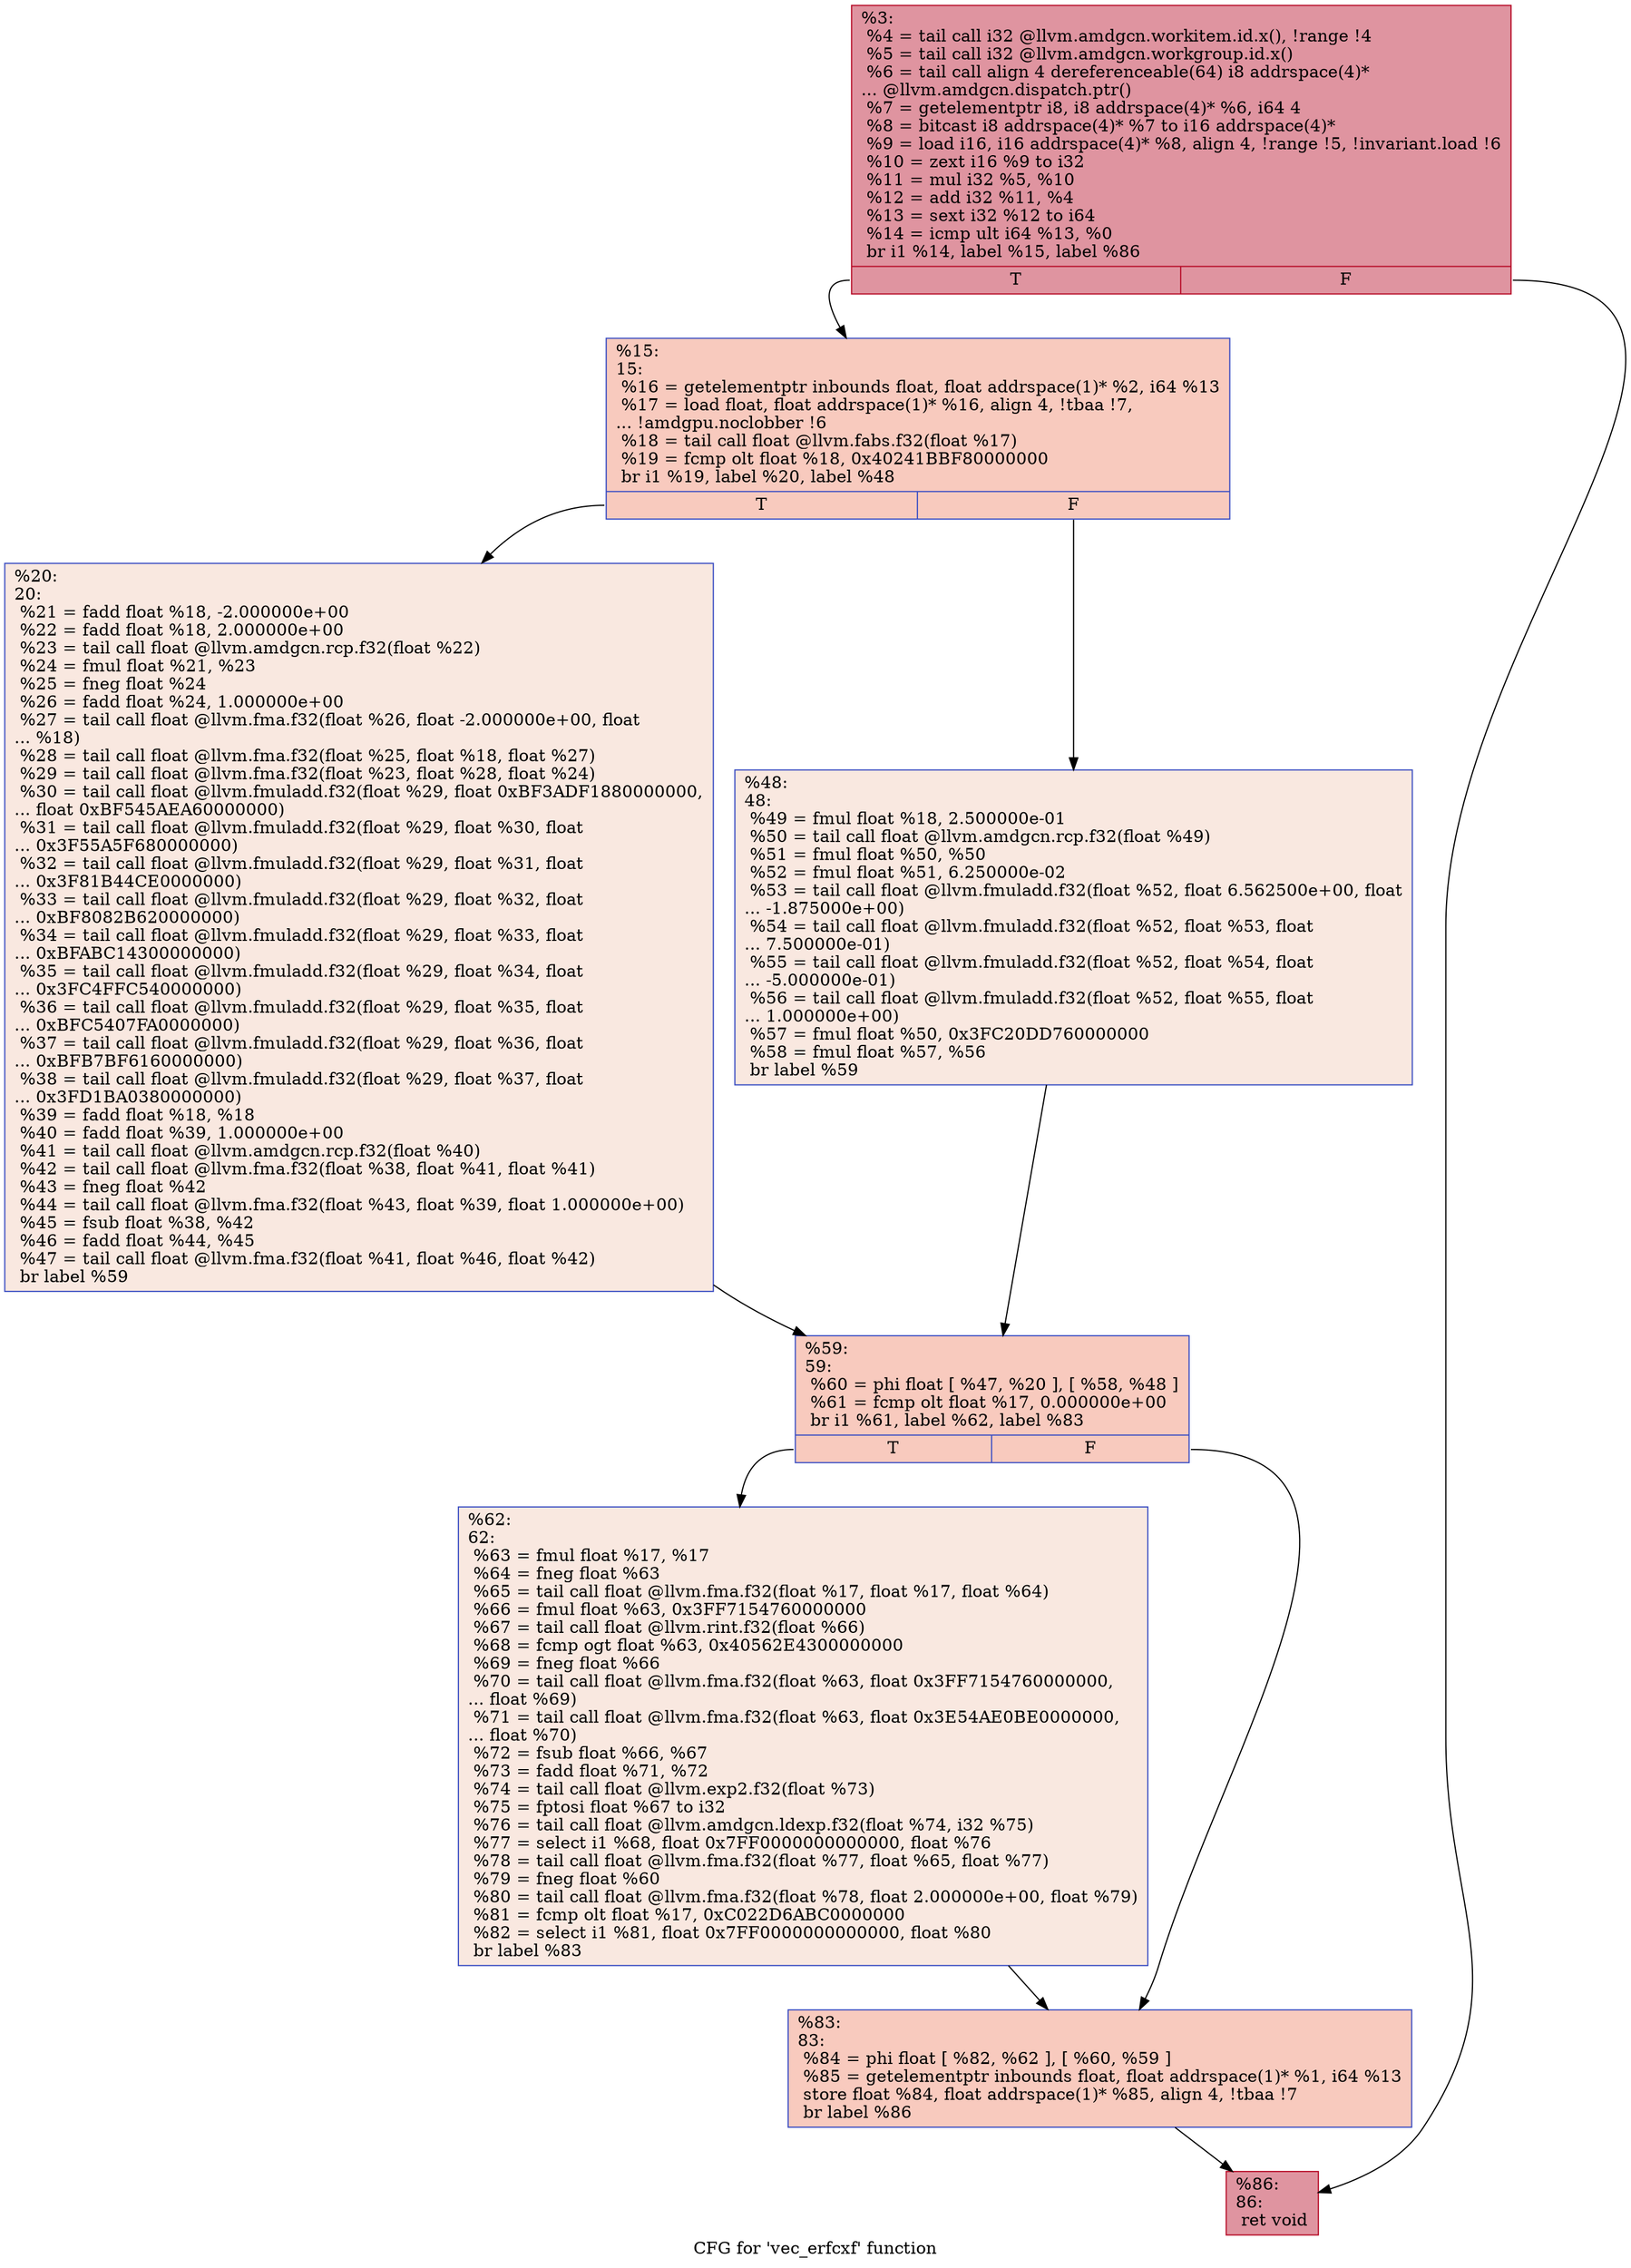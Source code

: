 digraph "CFG for 'vec_erfcxf' function" {
	label="CFG for 'vec_erfcxf' function";

	Node0x4a3f380 [shape=record,color="#b70d28ff", style=filled, fillcolor="#b70d2870",label="{%3:\l  %4 = tail call i32 @llvm.amdgcn.workitem.id.x(), !range !4\l  %5 = tail call i32 @llvm.amdgcn.workgroup.id.x()\l  %6 = tail call align 4 dereferenceable(64) i8 addrspace(4)*\l... @llvm.amdgcn.dispatch.ptr()\l  %7 = getelementptr i8, i8 addrspace(4)* %6, i64 4\l  %8 = bitcast i8 addrspace(4)* %7 to i16 addrspace(4)*\l  %9 = load i16, i16 addrspace(4)* %8, align 4, !range !5, !invariant.load !6\l  %10 = zext i16 %9 to i32\l  %11 = mul i32 %5, %10\l  %12 = add i32 %11, %4\l  %13 = sext i32 %12 to i64\l  %14 = icmp ult i64 %13, %0\l  br i1 %14, label %15, label %86\l|{<s0>T|<s1>F}}"];
	Node0x4a3f380:s0 -> Node0x4a40120;
	Node0x4a3f380:s1 -> Node0x4a41390;
	Node0x4a40120 [shape=record,color="#3d50c3ff", style=filled, fillcolor="#ef886b70",label="{%15:\l15:                                               \l  %16 = getelementptr inbounds float, float addrspace(1)* %2, i64 %13\l  %17 = load float, float addrspace(1)* %16, align 4, !tbaa !7,\l... !amdgpu.noclobber !6\l  %18 = tail call float @llvm.fabs.f32(float %17)\l  %19 = fcmp olt float %18, 0x40241BBF80000000\l  br i1 %19, label %20, label %48\l|{<s0>T|<s1>F}}"];
	Node0x4a40120:s0 -> Node0x4a42aa0;
	Node0x4a40120:s1 -> Node0x4a42b30;
	Node0x4a42aa0 [shape=record,color="#3d50c3ff", style=filled, fillcolor="#f1ccb870",label="{%20:\l20:                                               \l  %21 = fadd float %18, -2.000000e+00\l  %22 = fadd float %18, 2.000000e+00\l  %23 = tail call float @llvm.amdgcn.rcp.f32(float %22)\l  %24 = fmul float %21, %23\l  %25 = fneg float %24\l  %26 = fadd float %24, 1.000000e+00\l  %27 = tail call float @llvm.fma.f32(float %26, float -2.000000e+00, float\l... %18)\l  %28 = tail call float @llvm.fma.f32(float %25, float %18, float %27)\l  %29 = tail call float @llvm.fma.f32(float %23, float %28, float %24)\l  %30 = tail call float @llvm.fmuladd.f32(float %29, float 0xBF3ADF1880000000,\l... float 0xBF545AEA60000000)\l  %31 = tail call float @llvm.fmuladd.f32(float %29, float %30, float\l... 0x3F55A5F680000000)\l  %32 = tail call float @llvm.fmuladd.f32(float %29, float %31, float\l... 0x3F81B44CE0000000)\l  %33 = tail call float @llvm.fmuladd.f32(float %29, float %32, float\l... 0xBF8082B620000000)\l  %34 = tail call float @llvm.fmuladd.f32(float %29, float %33, float\l... 0xBFABC14300000000)\l  %35 = tail call float @llvm.fmuladd.f32(float %29, float %34, float\l... 0x3FC4FFC540000000)\l  %36 = tail call float @llvm.fmuladd.f32(float %29, float %35, float\l... 0xBFC5407FA0000000)\l  %37 = tail call float @llvm.fmuladd.f32(float %29, float %36, float\l... 0xBFB7BF6160000000)\l  %38 = tail call float @llvm.fmuladd.f32(float %29, float %37, float\l... 0x3FD1BA0380000000)\l  %39 = fadd float %18, %18\l  %40 = fadd float %39, 1.000000e+00\l  %41 = tail call float @llvm.amdgcn.rcp.f32(float %40)\l  %42 = tail call float @llvm.fma.f32(float %38, float %41, float %41)\l  %43 = fneg float %42\l  %44 = tail call float @llvm.fma.f32(float %43, float %39, float 1.000000e+00)\l  %45 = fsub float %38, %42\l  %46 = fadd float %44, %45\l  %47 = tail call float @llvm.fma.f32(float %41, float %46, float %42)\l  br label %59\l}"];
	Node0x4a42aa0 -> Node0x4a44e30;
	Node0x4a42b30 [shape=record,color="#3d50c3ff", style=filled, fillcolor="#f1ccb870",label="{%48:\l48:                                               \l  %49 = fmul float %18, 2.500000e-01\l  %50 = tail call float @llvm.amdgcn.rcp.f32(float %49)\l  %51 = fmul float %50, %50\l  %52 = fmul float %51, 6.250000e-02\l  %53 = tail call float @llvm.fmuladd.f32(float %52, float 6.562500e+00, float\l... -1.875000e+00)\l  %54 = tail call float @llvm.fmuladd.f32(float %52, float %53, float\l... 7.500000e-01)\l  %55 = tail call float @llvm.fmuladd.f32(float %52, float %54, float\l... -5.000000e-01)\l  %56 = tail call float @llvm.fmuladd.f32(float %52, float %55, float\l... 1.000000e+00)\l  %57 = fmul float %50, 0x3FC20DD760000000\l  %58 = fmul float %57, %56\l  br label %59\l}"];
	Node0x4a42b30 -> Node0x4a44e30;
	Node0x4a44e30 [shape=record,color="#3d50c3ff", style=filled, fillcolor="#ef886b70",label="{%59:\l59:                                               \l  %60 = phi float [ %47, %20 ], [ %58, %48 ]\l  %61 = fcmp olt float %17, 0.000000e+00\l  br i1 %61, label %62, label %83\l|{<s0>T|<s1>F}}"];
	Node0x4a44e30:s0 -> Node0x4a45a60;
	Node0x4a44e30:s1 -> Node0x4a45af0;
	Node0x4a45a60 [shape=record,color="#3d50c3ff", style=filled, fillcolor="#f1ccb870",label="{%62:\l62:                                               \l  %63 = fmul float %17, %17\l  %64 = fneg float %63\l  %65 = tail call float @llvm.fma.f32(float %17, float %17, float %64)\l  %66 = fmul float %63, 0x3FF7154760000000\l  %67 = tail call float @llvm.rint.f32(float %66)\l  %68 = fcmp ogt float %63, 0x40562E4300000000\l  %69 = fneg float %66\l  %70 = tail call float @llvm.fma.f32(float %63, float 0x3FF7154760000000,\l... float %69)\l  %71 = tail call float @llvm.fma.f32(float %63, float 0x3E54AE0BE0000000,\l... float %70)\l  %72 = fsub float %66, %67\l  %73 = fadd float %71, %72\l  %74 = tail call float @llvm.exp2.f32(float %73)\l  %75 = fptosi float %67 to i32\l  %76 = tail call float @llvm.amdgcn.ldexp.f32(float %74, i32 %75)\l  %77 = select i1 %68, float 0x7FF0000000000000, float %76\l  %78 = tail call float @llvm.fma.f32(float %77, float %65, float %77)\l  %79 = fneg float %60\l  %80 = tail call float @llvm.fma.f32(float %78, float 2.000000e+00, float %79)\l  %81 = fcmp olt float %17, 0xC022D6ABC0000000\l  %82 = select i1 %81, float 0x7FF0000000000000, float %80\l  br label %83\l}"];
	Node0x4a45a60 -> Node0x4a45af0;
	Node0x4a45af0 [shape=record,color="#3d50c3ff", style=filled, fillcolor="#ef886b70",label="{%83:\l83:                                               \l  %84 = phi float [ %82, %62 ], [ %60, %59 ]\l  %85 = getelementptr inbounds float, float addrspace(1)* %1, i64 %13\l  store float %84, float addrspace(1)* %85, align 4, !tbaa !7\l  br label %86\l}"];
	Node0x4a45af0 -> Node0x4a41390;
	Node0x4a41390 [shape=record,color="#b70d28ff", style=filled, fillcolor="#b70d2870",label="{%86:\l86:                                               \l  ret void\l}"];
}
